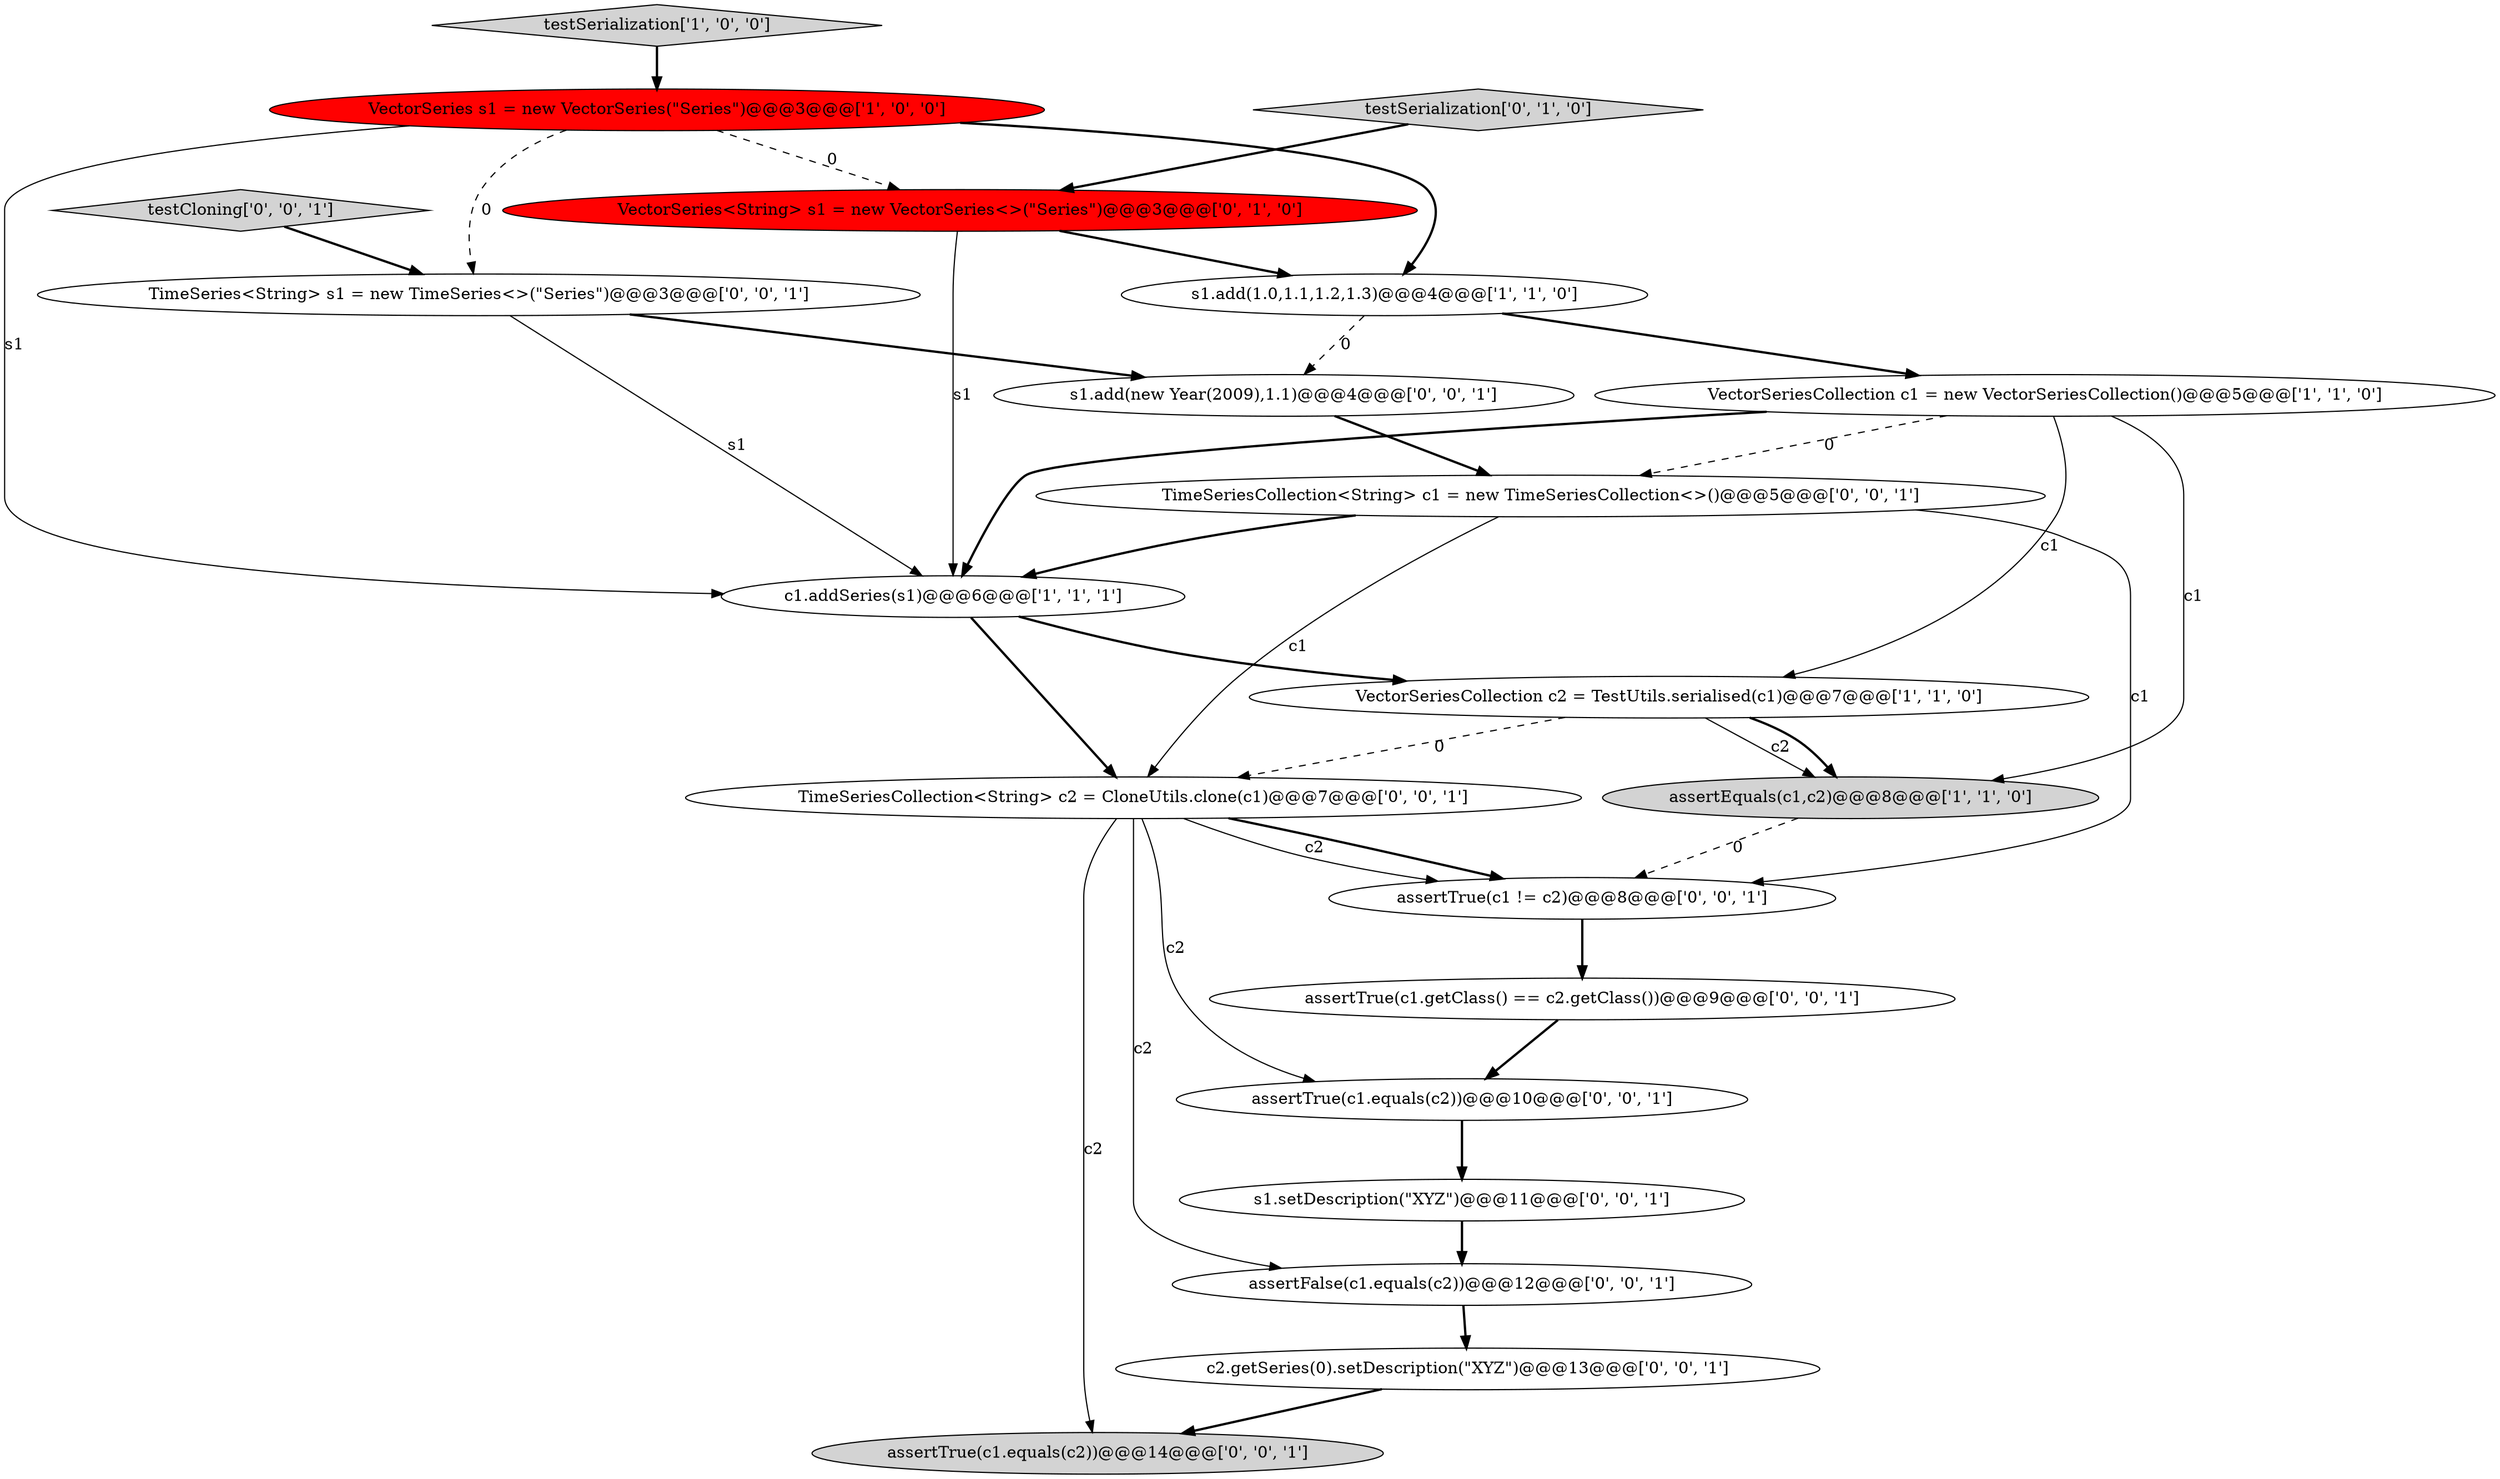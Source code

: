 digraph {
15 [style = filled, label = "s1.add(new Year(2009),1.1)@@@4@@@['0', '0', '1']", fillcolor = white, shape = ellipse image = "AAA0AAABBB3BBB"];
1 [style = filled, label = "assertEquals(c1,c2)@@@8@@@['1', '1', '0']", fillcolor = lightgray, shape = ellipse image = "AAA0AAABBB1BBB"];
10 [style = filled, label = "TimeSeriesCollection<String> c2 = CloneUtils.clone(c1)@@@7@@@['0', '0', '1']", fillcolor = white, shape = ellipse image = "AAA0AAABBB3BBB"];
2 [style = filled, label = "VectorSeriesCollection c1 = new VectorSeriesCollection()@@@5@@@['1', '1', '0']", fillcolor = white, shape = ellipse image = "AAA0AAABBB1BBB"];
9 [style = filled, label = "TimeSeriesCollection<String> c1 = new TimeSeriesCollection<>()@@@5@@@['0', '0', '1']", fillcolor = white, shape = ellipse image = "AAA0AAABBB3BBB"];
19 [style = filled, label = "assertTrue(c1 != c2)@@@8@@@['0', '0', '1']", fillcolor = white, shape = ellipse image = "AAA0AAABBB3BBB"];
11 [style = filled, label = "assertTrue(c1.getClass() == c2.getClass())@@@9@@@['0', '0', '1']", fillcolor = white, shape = ellipse image = "AAA0AAABBB3BBB"];
13 [style = filled, label = "assertTrue(c1.equals(c2))@@@14@@@['0', '0', '1']", fillcolor = lightgray, shape = ellipse image = "AAA0AAABBB3BBB"];
12 [style = filled, label = "s1.setDescription(\"XYZ\")@@@11@@@['0', '0', '1']", fillcolor = white, shape = ellipse image = "AAA0AAABBB3BBB"];
17 [style = filled, label = "testCloning['0', '0', '1']", fillcolor = lightgray, shape = diamond image = "AAA0AAABBB3BBB"];
6 [style = filled, label = "testSerialization['1', '0', '0']", fillcolor = lightgray, shape = diamond image = "AAA0AAABBB1BBB"];
4 [style = filled, label = "s1.add(1.0,1.1,1.2,1.3)@@@4@@@['1', '1', '0']", fillcolor = white, shape = ellipse image = "AAA0AAABBB1BBB"];
16 [style = filled, label = "c2.getSeries(0).setDescription(\"XYZ\")@@@13@@@['0', '0', '1']", fillcolor = white, shape = ellipse image = "AAA0AAABBB3BBB"];
5 [style = filled, label = "VectorSeriesCollection c2 = TestUtils.serialised(c1)@@@7@@@['1', '1', '0']", fillcolor = white, shape = ellipse image = "AAA0AAABBB1BBB"];
20 [style = filled, label = "TimeSeries<String> s1 = new TimeSeries<>(\"Series\")@@@3@@@['0', '0', '1']", fillcolor = white, shape = ellipse image = "AAA0AAABBB3BBB"];
18 [style = filled, label = "assertFalse(c1.equals(c2))@@@12@@@['0', '0', '1']", fillcolor = white, shape = ellipse image = "AAA0AAABBB3BBB"];
7 [style = filled, label = "VectorSeries<String> s1 = new VectorSeries<>(\"Series\")@@@3@@@['0', '1', '0']", fillcolor = red, shape = ellipse image = "AAA1AAABBB2BBB"];
3 [style = filled, label = "c1.addSeries(s1)@@@6@@@['1', '1', '1']", fillcolor = white, shape = ellipse image = "AAA0AAABBB1BBB"];
14 [style = filled, label = "assertTrue(c1.equals(c2))@@@10@@@['0', '0', '1']", fillcolor = white, shape = ellipse image = "AAA0AAABBB3BBB"];
8 [style = filled, label = "testSerialization['0', '1', '0']", fillcolor = lightgray, shape = diamond image = "AAA0AAABBB2BBB"];
0 [style = filled, label = "VectorSeries s1 = new VectorSeries(\"Series\")@@@3@@@['1', '0', '0']", fillcolor = red, shape = ellipse image = "AAA1AAABBB1BBB"];
16->13 [style = bold, label=""];
10->13 [style = solid, label="c2"];
7->3 [style = solid, label="s1"];
11->14 [style = bold, label=""];
2->1 [style = solid, label="c1"];
5->1 [style = solid, label="c2"];
10->19 [style = bold, label=""];
2->3 [style = bold, label=""];
1->19 [style = dashed, label="0"];
0->3 [style = solid, label="s1"];
19->11 [style = bold, label=""];
6->0 [style = bold, label=""];
4->2 [style = bold, label=""];
7->4 [style = bold, label=""];
9->10 [style = solid, label="c1"];
0->20 [style = dashed, label="0"];
10->19 [style = solid, label="c2"];
20->3 [style = solid, label="s1"];
9->19 [style = solid, label="c1"];
8->7 [style = bold, label=""];
10->14 [style = solid, label="c2"];
3->10 [style = bold, label=""];
5->1 [style = bold, label=""];
3->5 [style = bold, label=""];
10->18 [style = solid, label="c2"];
5->10 [style = dashed, label="0"];
0->4 [style = bold, label=""];
15->9 [style = bold, label=""];
2->9 [style = dashed, label="0"];
4->15 [style = dashed, label="0"];
14->12 [style = bold, label=""];
12->18 [style = bold, label=""];
9->3 [style = bold, label=""];
2->5 [style = solid, label="c1"];
0->7 [style = dashed, label="0"];
20->15 [style = bold, label=""];
17->20 [style = bold, label=""];
18->16 [style = bold, label=""];
}
